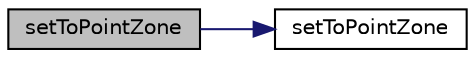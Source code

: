 digraph "setToPointZone"
{
  bgcolor="transparent";
  edge [fontname="Helvetica",fontsize="10",labelfontname="Helvetica",labelfontsize="10"];
  node [fontname="Helvetica",fontsize="10",shape=record];
  rankdir="LR";
  Node1 [label="setToPointZone",height=0.2,width=0.4,color="black", fillcolor="grey75", style="filled", fontcolor="black"];
  Node1 -> Node2 [color="midnightblue",fontsize="10",style="solid",fontname="Helvetica"];
  Node2 [label="setToPointZone",height=0.2,width=0.4,color="black",URL="$a02345.html#a98c217a7810c494d76fb69fe4640e2cb",tooltip="Construct from components. "];
}
